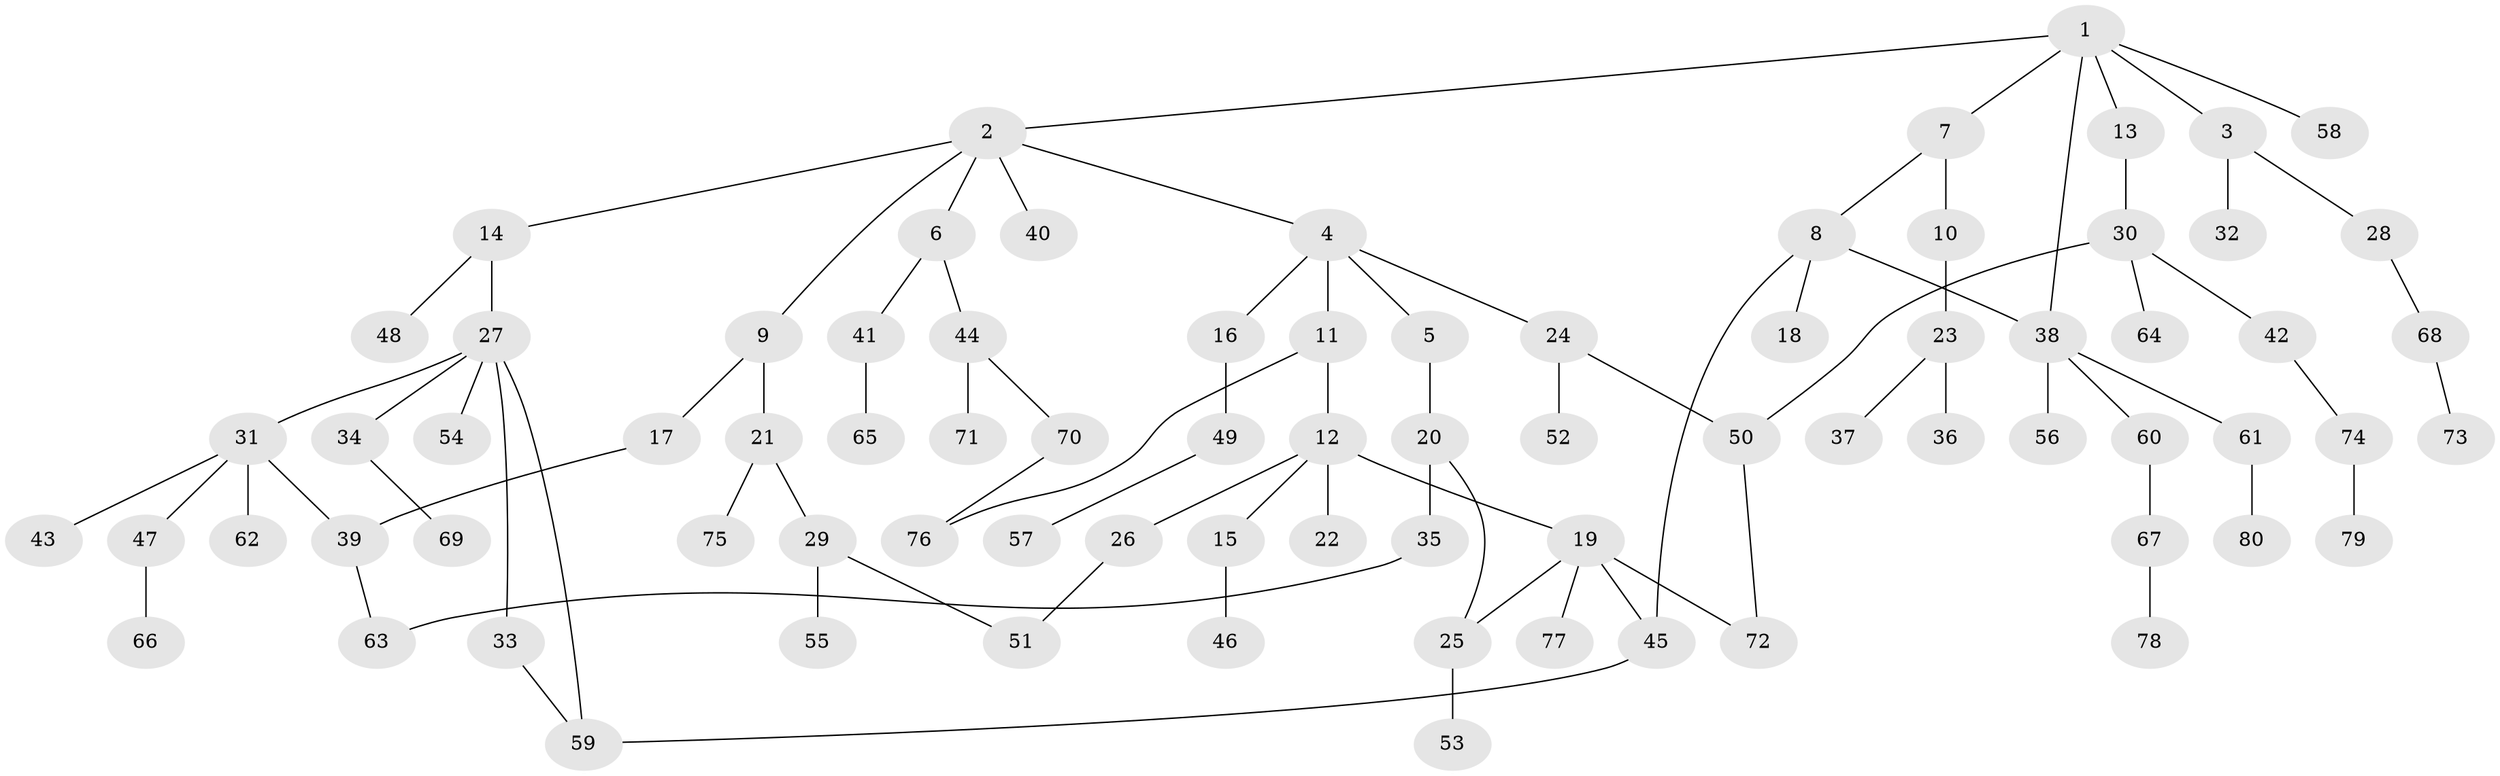 // coarse degree distribution, {6: 0.0625, 2: 0.22916666666666666, 5: 0.08333333333333333, 4: 0.041666666666666664, 3: 0.20833333333333334, 1: 0.375}
// Generated by graph-tools (version 1.1) at 2025/17/03/04/25 18:17:08]
// undirected, 80 vertices, 90 edges
graph export_dot {
graph [start="1"]
  node [color=gray90,style=filled];
  1;
  2;
  3;
  4;
  5;
  6;
  7;
  8;
  9;
  10;
  11;
  12;
  13;
  14;
  15;
  16;
  17;
  18;
  19;
  20;
  21;
  22;
  23;
  24;
  25;
  26;
  27;
  28;
  29;
  30;
  31;
  32;
  33;
  34;
  35;
  36;
  37;
  38;
  39;
  40;
  41;
  42;
  43;
  44;
  45;
  46;
  47;
  48;
  49;
  50;
  51;
  52;
  53;
  54;
  55;
  56;
  57;
  58;
  59;
  60;
  61;
  62;
  63;
  64;
  65;
  66;
  67;
  68;
  69;
  70;
  71;
  72;
  73;
  74;
  75;
  76;
  77;
  78;
  79;
  80;
  1 -- 2;
  1 -- 3;
  1 -- 7;
  1 -- 13;
  1 -- 58;
  1 -- 38;
  2 -- 4;
  2 -- 6;
  2 -- 9;
  2 -- 14;
  2 -- 40;
  3 -- 28;
  3 -- 32;
  4 -- 5;
  4 -- 11;
  4 -- 16;
  4 -- 24;
  5 -- 20;
  6 -- 41;
  6 -- 44;
  7 -- 8;
  7 -- 10;
  8 -- 18;
  8 -- 38;
  8 -- 45;
  9 -- 17;
  9 -- 21;
  10 -- 23;
  11 -- 12;
  11 -- 76;
  12 -- 15;
  12 -- 19;
  12 -- 22;
  12 -- 26;
  13 -- 30;
  14 -- 27;
  14 -- 48;
  15 -- 46;
  16 -- 49;
  17 -- 39;
  19 -- 45;
  19 -- 72;
  19 -- 77;
  19 -- 25;
  20 -- 25;
  20 -- 35;
  21 -- 29;
  21 -- 75;
  23 -- 36;
  23 -- 37;
  24 -- 52;
  24 -- 50;
  25 -- 53;
  26 -- 51;
  27 -- 31;
  27 -- 33;
  27 -- 34;
  27 -- 54;
  27 -- 59;
  28 -- 68;
  29 -- 51;
  29 -- 55;
  30 -- 42;
  30 -- 50;
  30 -- 64;
  31 -- 39;
  31 -- 43;
  31 -- 47;
  31 -- 62;
  33 -- 59;
  34 -- 69;
  35 -- 63;
  38 -- 56;
  38 -- 60;
  38 -- 61;
  39 -- 63;
  41 -- 65;
  42 -- 74;
  44 -- 70;
  44 -- 71;
  45 -- 59;
  47 -- 66;
  49 -- 57;
  50 -- 72;
  60 -- 67;
  61 -- 80;
  67 -- 78;
  68 -- 73;
  70 -- 76;
  74 -- 79;
}
